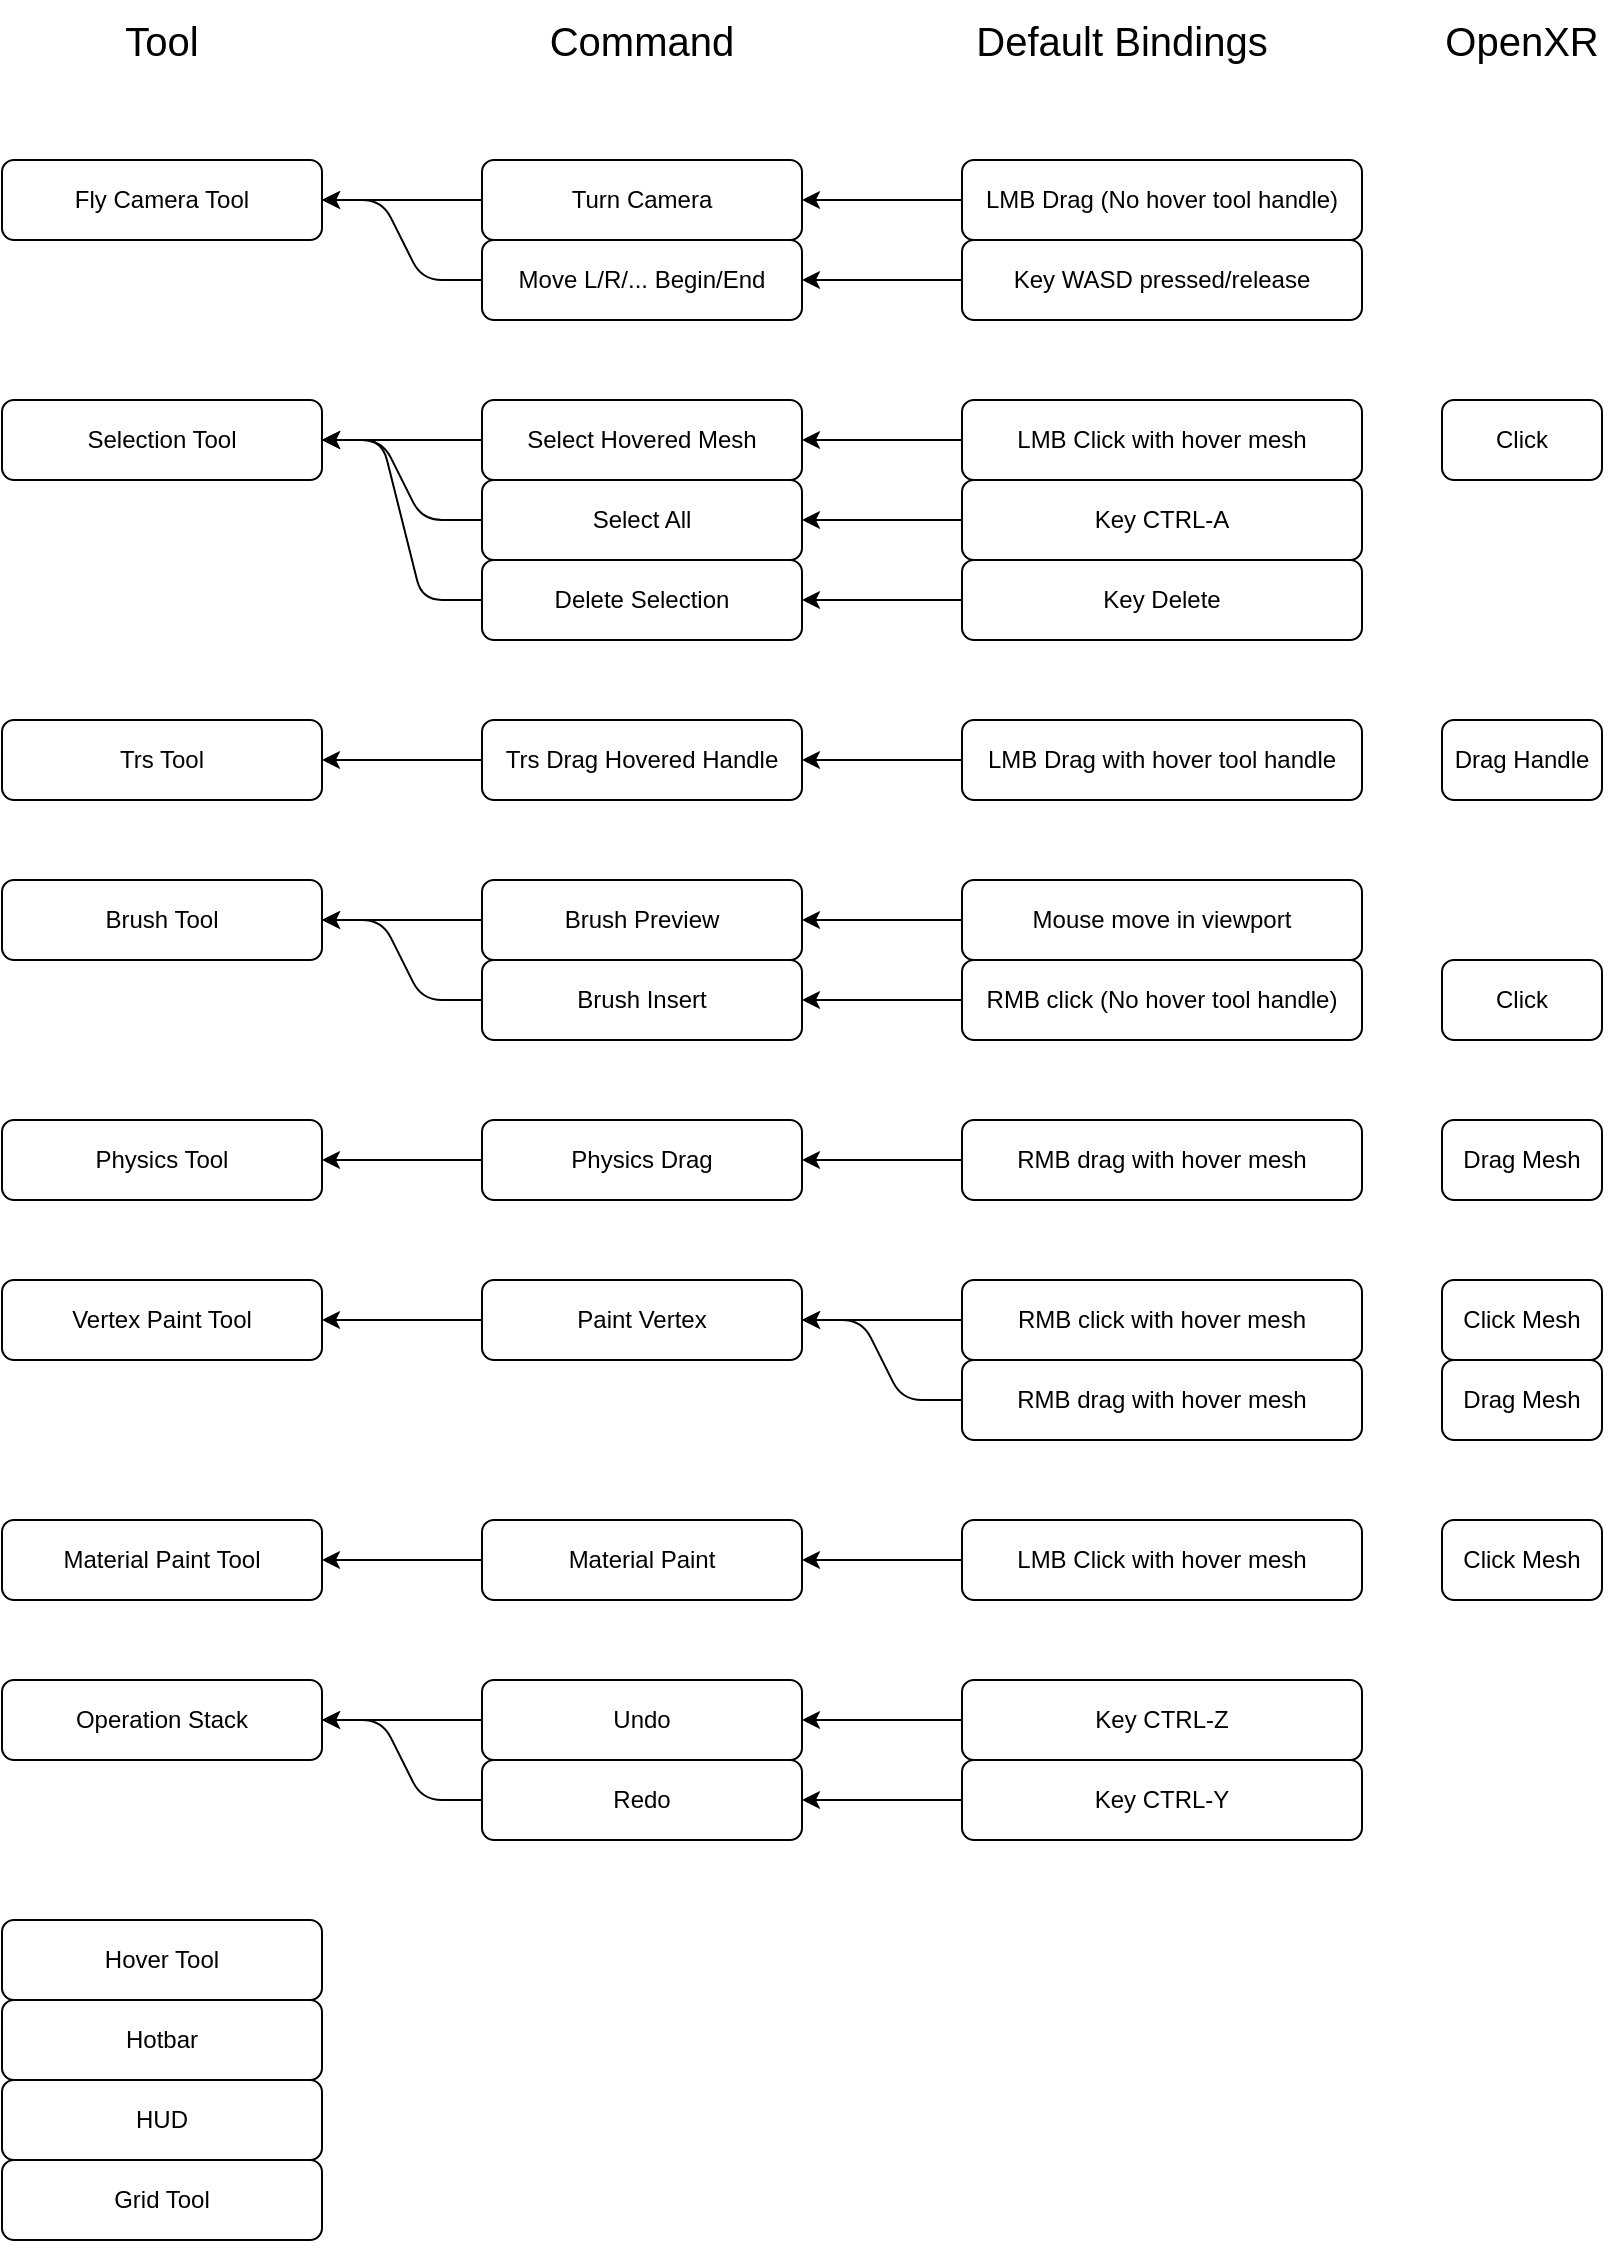 <mxfile>
    <diagram id="o3DfANCC2KI2XuiQe4bT" name="Page-1">
        <mxGraphModel dx="2014" dy="1131" grid="0" gridSize="10" guides="1" tooltips="1" connect="1" arrows="1" fold="1" page="1" pageScale="1" pageWidth="827" pageHeight="1169" math="0" shadow="0">
            <root>
                <mxCell id="0"/>
                <mxCell id="1" parent="0"/>
                <mxCell id="2" value="Selection Tool" style="rounded=1;whiteSpace=wrap;html=1;fillColor=none;" parent="1" vertex="1">
                    <mxGeometry y="200" width="160" height="40" as="geometry"/>
                </mxCell>
                <mxCell id="3" value="Trs Tool" style="rounded=1;whiteSpace=wrap;html=1;" parent="1" vertex="1">
                    <mxGeometry y="360" width="160" height="40" as="geometry"/>
                </mxCell>
                <mxCell id="4" value="Hover Tool" style="rounded=1;whiteSpace=wrap;html=1;fillColor=none;" parent="1" vertex="1">
                    <mxGeometry y="960" width="160" height="40" as="geometry"/>
                </mxCell>
                <mxCell id="5" value="Grid Tool" style="rounded=1;whiteSpace=wrap;html=1;fillColor=none;" parent="1" vertex="1">
                    <mxGeometry y="1080" width="160" height="40" as="geometry"/>
                </mxCell>
                <mxCell id="6" value="Brush Tool" style="rounded=1;whiteSpace=wrap;html=1;" parent="1" vertex="1">
                    <mxGeometry y="440" width="160" height="40" as="geometry"/>
                </mxCell>
                <mxCell id="7" value="Physics Tool" style="rounded=1;whiteSpace=wrap;html=1;fillColor=none;" parent="1" vertex="1">
                    <mxGeometry y="560" width="160" height="40" as="geometry"/>
                </mxCell>
                <mxCell id="67" style="edgeStyle=entityRelationEdgeStyle;html=1;" parent="1" source="8" target="2" edge="1">
                    <mxGeometry relative="1" as="geometry"/>
                </mxCell>
                <mxCell id="8" value="Select Hovered Mesh" style="rounded=1;whiteSpace=wrap;html=1;fillColor=none;" parent="1" vertex="1">
                    <mxGeometry x="240" y="200" width="160" height="40" as="geometry"/>
                </mxCell>
                <mxCell id="68" style="edgeStyle=entityRelationEdgeStyle;html=1;" parent="1" source="9" target="2" edge="1">
                    <mxGeometry relative="1" as="geometry"/>
                </mxCell>
                <mxCell id="9" value="Select All" style="rounded=1;whiteSpace=wrap;html=1;fillColor=none;" parent="1" vertex="1">
                    <mxGeometry x="240" y="240" width="160" height="40" as="geometry"/>
                </mxCell>
                <mxCell id="69" style="edgeStyle=entityRelationEdgeStyle;html=1;entryX=1;entryY=0.5;entryDx=0;entryDy=0;" parent="1" source="10" target="2" edge="1">
                    <mxGeometry relative="1" as="geometry"/>
                </mxCell>
                <mxCell id="10" value="Delete Selection" style="rounded=1;whiteSpace=wrap;html=1;fillColor=none;" parent="1" vertex="1">
                    <mxGeometry x="240" y="280" width="160" height="40" as="geometry"/>
                </mxCell>
                <mxCell id="70" style="edgeStyle=entityRelationEdgeStyle;html=1;entryX=1;entryY=0.5;entryDx=0;entryDy=0;" parent="1" source="11" target="3" edge="1">
                    <mxGeometry relative="1" as="geometry"/>
                </mxCell>
                <mxCell id="11" value="Trs Drag Hovered Handle" style="rounded=1;whiteSpace=wrap;html=1;fillColor=none;" parent="1" vertex="1">
                    <mxGeometry x="240" y="360" width="160" height="40" as="geometry"/>
                </mxCell>
                <mxCell id="71" style="edgeStyle=entityRelationEdgeStyle;html=1;entryX=1;entryY=0.5;entryDx=0;entryDy=0;" parent="1" source="12" target="6" edge="1">
                    <mxGeometry relative="1" as="geometry"/>
                </mxCell>
                <mxCell id="12" value="Brush Preview" style="rounded=1;whiteSpace=wrap;html=1;fillColor=none;" parent="1" vertex="1">
                    <mxGeometry x="240" y="440" width="160" height="40" as="geometry"/>
                </mxCell>
                <mxCell id="72" style="edgeStyle=entityRelationEdgeStyle;html=1;entryX=1;entryY=0.5;entryDx=0;entryDy=0;" parent="1" source="13" target="6" edge="1">
                    <mxGeometry relative="1" as="geometry"/>
                </mxCell>
                <mxCell id="13" value="Brush Insert" style="rounded=1;whiteSpace=wrap;html=1;fillColor=none;" parent="1" vertex="1">
                    <mxGeometry x="240" y="480" width="160" height="40" as="geometry"/>
                </mxCell>
                <mxCell id="14" value="Fly Camera Tool" style="rounded=1;whiteSpace=wrap;html=1;fillColor=none;strokeColor=default;" parent="1" vertex="1">
                    <mxGeometry y="80" width="160" height="40" as="geometry"/>
                </mxCell>
                <mxCell id="65" style="edgeStyle=entityRelationEdgeStyle;html=1;entryX=1;entryY=0.5;entryDx=0;entryDy=0;" parent="1" source="15" target="14" edge="1">
                    <mxGeometry relative="1" as="geometry"/>
                </mxCell>
                <mxCell id="15" value="Turn Camera" style="rounded=1;whiteSpace=wrap;html=1;fillColor=none;" parent="1" vertex="1">
                    <mxGeometry x="240" y="80" width="160" height="40" as="geometry"/>
                </mxCell>
                <mxCell id="66" style="edgeStyle=entityRelationEdgeStyle;html=1;entryX=1;entryY=0.5;entryDx=0;entryDy=0;" parent="1" source="16" target="14" edge="1">
                    <mxGeometry relative="1" as="geometry"/>
                </mxCell>
                <mxCell id="16" value="Move L/R/... Begin/End" style="rounded=1;whiteSpace=wrap;html=1;fillColor=none;" parent="1" vertex="1">
                    <mxGeometry x="240" y="120" width="160" height="40" as="geometry"/>
                </mxCell>
                <mxCell id="73" style="edgeStyle=entityRelationEdgeStyle;html=1;entryX=1;entryY=0.5;entryDx=0;entryDy=0;" parent="1" source="17" target="7" edge="1">
                    <mxGeometry relative="1" as="geometry"/>
                </mxCell>
                <mxCell id="17" value="Physics Drag" style="rounded=1;whiteSpace=wrap;html=1;fillColor=none;" parent="1" vertex="1">
                    <mxGeometry x="240" y="560" width="160" height="40" as="geometry"/>
                </mxCell>
                <mxCell id="60" style="edgeStyle=entityRelationEdgeStyle;html=1;" parent="1" source="28" target="15" edge="1">
                    <mxGeometry relative="1" as="geometry"/>
                </mxCell>
                <mxCell id="28" value="LMB Drag (No hover tool handle)" style="rounded=1;whiteSpace=wrap;html=1;" parent="1" vertex="1">
                    <mxGeometry x="480" y="80" width="200" height="40" as="geometry"/>
                </mxCell>
                <mxCell id="61" style="edgeStyle=entityRelationEdgeStyle;html=1;" parent="1" source="29" target="16" edge="1">
                    <mxGeometry relative="1" as="geometry"/>
                </mxCell>
                <mxCell id="29" value="Key WASD pressed/release" style="rounded=1;whiteSpace=wrap;html=1;" parent="1" vertex="1">
                    <mxGeometry x="480" y="120" width="200" height="40" as="geometry"/>
                </mxCell>
                <mxCell id="62" style="edgeStyle=entityRelationEdgeStyle;html=1;" parent="1" source="30" target="8" edge="1">
                    <mxGeometry relative="1" as="geometry"/>
                </mxCell>
                <mxCell id="30" value="LMB Click with hover mesh" style="rounded=1;whiteSpace=wrap;html=1;" parent="1" vertex="1">
                    <mxGeometry x="480" y="200" width="200" height="40" as="geometry"/>
                </mxCell>
                <mxCell id="63" style="edgeStyle=entityRelationEdgeStyle;html=1;" parent="1" source="31" target="9" edge="1">
                    <mxGeometry relative="1" as="geometry"/>
                </mxCell>
                <mxCell id="31" value="Key CTRL-A" style="rounded=1;whiteSpace=wrap;html=1;" parent="1" vertex="1">
                    <mxGeometry x="480" y="240" width="200" height="40" as="geometry"/>
                </mxCell>
                <mxCell id="64" style="edgeStyle=entityRelationEdgeStyle;html=1;" parent="1" source="32" target="10" edge="1">
                    <mxGeometry relative="1" as="geometry"/>
                </mxCell>
                <mxCell id="32" value="Key Delete" style="rounded=1;whiteSpace=wrap;html=1;" parent="1" vertex="1">
                    <mxGeometry x="480" y="280" width="200" height="40" as="geometry"/>
                </mxCell>
                <mxCell id="78" style="edgeStyle=entityRelationEdgeStyle;html=1;" parent="1" source="33" target="11" edge="1">
                    <mxGeometry relative="1" as="geometry"/>
                </mxCell>
                <mxCell id="33" value="LMB Drag with hover tool handle" style="rounded=1;whiteSpace=wrap;html=1;" parent="1" vertex="1">
                    <mxGeometry x="480" y="360" width="200" height="40" as="geometry"/>
                </mxCell>
                <mxCell id="79" style="edgeStyle=entityRelationEdgeStyle;html=1;entryX=1;entryY=0.5;entryDx=0;entryDy=0;" parent="1" source="34" target="12" edge="1">
                    <mxGeometry relative="1" as="geometry"/>
                </mxCell>
                <mxCell id="34" value="Mouse move in viewport" style="rounded=1;whiteSpace=wrap;html=1;" parent="1" vertex="1">
                    <mxGeometry x="480" y="440" width="200" height="40" as="geometry"/>
                </mxCell>
                <mxCell id="80" style="edgeStyle=entityRelationEdgeStyle;html=1;" parent="1" source="35" target="13" edge="1">
                    <mxGeometry relative="1" as="geometry"/>
                </mxCell>
                <mxCell id="35" value="RMB click (No hover tool handle)" style="rounded=1;whiteSpace=wrap;html=1;" parent="1" vertex="1">
                    <mxGeometry x="480" y="480" width="200" height="40" as="geometry"/>
                </mxCell>
                <mxCell id="81" style="edgeStyle=entityRelationEdgeStyle;html=1;entryX=1;entryY=0.5;entryDx=0;entryDy=0;" parent="1" source="36" target="17" edge="1">
                    <mxGeometry relative="1" as="geometry"/>
                </mxCell>
                <mxCell id="36" value="RMB drag with hover mesh" style="rounded=1;whiteSpace=wrap;html=1;" parent="1" vertex="1">
                    <mxGeometry x="480" y="560" width="200" height="40" as="geometry"/>
                </mxCell>
                <mxCell id="38" value="Vertex Paint Tool" style="rounded=1;whiteSpace=wrap;html=1;fillColor=none;" parent="1" vertex="1">
                    <mxGeometry y="640" width="160" height="40" as="geometry"/>
                </mxCell>
                <mxCell id="74" style="edgeStyle=entityRelationEdgeStyle;html=1;entryX=1;entryY=0.5;entryDx=0;entryDy=0;" parent="1" source="39" target="38" edge="1">
                    <mxGeometry relative="1" as="geometry"/>
                </mxCell>
                <mxCell id="39" value="Paint Vertex" style="rounded=1;whiteSpace=wrap;html=1;fillColor=none;" parent="1" vertex="1">
                    <mxGeometry x="240" y="640" width="160" height="40" as="geometry"/>
                </mxCell>
                <mxCell id="82" style="edgeStyle=entityRelationEdgeStyle;html=1;" parent="1" source="40" target="39" edge="1">
                    <mxGeometry relative="1" as="geometry"/>
                </mxCell>
                <mxCell id="40" value="RMB click with hover mesh" style="rounded=1;whiteSpace=wrap;html=1;fillColor=none;" parent="1" vertex="1">
                    <mxGeometry x="480" y="640" width="200" height="40" as="geometry"/>
                </mxCell>
                <mxCell id="83" style="edgeStyle=entityRelationEdgeStyle;html=1;entryX=1;entryY=0.5;entryDx=0;entryDy=0;" parent="1" source="41" target="39" edge="1">
                    <mxGeometry relative="1" as="geometry"/>
                </mxCell>
                <mxCell id="41" value="RMB drag with hover mesh" style="rounded=1;whiteSpace=wrap;html=1;fillColor=none;" parent="1" vertex="1">
                    <mxGeometry x="480" y="680" width="200" height="40" as="geometry"/>
                </mxCell>
                <mxCell id="45" value="Material Paint Tool" style="rounded=1;whiteSpace=wrap;html=1;fillColor=none;" parent="1" vertex="1">
                    <mxGeometry y="760" width="160" height="40" as="geometry"/>
                </mxCell>
                <mxCell id="75" style="edgeStyle=entityRelationEdgeStyle;html=1;entryX=1;entryY=0.5;entryDx=0;entryDy=0;" parent="1" source="46" target="45" edge="1">
                    <mxGeometry relative="1" as="geometry"/>
                </mxCell>
                <mxCell id="46" value="Material Paint" style="rounded=1;whiteSpace=wrap;html=1;fillColor=none;" parent="1" vertex="1">
                    <mxGeometry x="240" y="760" width="160" height="40" as="geometry"/>
                </mxCell>
                <mxCell id="84" style="edgeStyle=entityRelationEdgeStyle;html=1;entryX=1;entryY=0.5;entryDx=0;entryDy=0;" parent="1" source="47" target="46" edge="1">
                    <mxGeometry relative="1" as="geometry"/>
                </mxCell>
                <mxCell id="47" value="LMB Click with hover mesh" style="rounded=1;whiteSpace=wrap;html=1;fillColor=none;" parent="1" vertex="1">
                    <mxGeometry x="480" y="760" width="200" height="40" as="geometry"/>
                </mxCell>
                <mxCell id="50" value="Hotbar" style="rounded=1;whiteSpace=wrap;html=1;fillColor=none;" parent="1" vertex="1">
                    <mxGeometry y="1000" width="160" height="40" as="geometry"/>
                </mxCell>
                <mxCell id="51" value="HUD" style="rounded=1;whiteSpace=wrap;html=1;fillColor=none;" parent="1" vertex="1">
                    <mxGeometry y="1040" width="160" height="40" as="geometry"/>
                </mxCell>
                <mxCell id="52" value="Operation Stack" style="rounded=1;whiteSpace=wrap;html=1;fillColor=none;" parent="1" vertex="1">
                    <mxGeometry y="840" width="160" height="40" as="geometry"/>
                </mxCell>
                <mxCell id="76" style="edgeStyle=entityRelationEdgeStyle;html=1;" parent="1" source="53" target="52" edge="1">
                    <mxGeometry relative="1" as="geometry"/>
                </mxCell>
                <mxCell id="53" value="Undo" style="rounded=1;whiteSpace=wrap;html=1;fillColor=none;" parent="1" vertex="1">
                    <mxGeometry x="240" y="840" width="160" height="40" as="geometry"/>
                </mxCell>
                <mxCell id="77" style="edgeStyle=entityRelationEdgeStyle;html=1;entryX=1;entryY=0.5;entryDx=0;entryDy=0;" parent="1" source="54" target="52" edge="1">
                    <mxGeometry relative="1" as="geometry"/>
                </mxCell>
                <mxCell id="54" value="Redo" style="rounded=1;whiteSpace=wrap;html=1;fillColor=none;" parent="1" vertex="1">
                    <mxGeometry x="240" y="880" width="160" height="40" as="geometry"/>
                </mxCell>
                <mxCell id="85" style="edgeStyle=entityRelationEdgeStyle;html=1;" parent="1" source="57" target="53" edge="1">
                    <mxGeometry relative="1" as="geometry"/>
                </mxCell>
                <mxCell id="57" value="Key CTRL-Z" style="rounded=1;whiteSpace=wrap;html=1;fillColor=none;" parent="1" vertex="1">
                    <mxGeometry x="480" y="840" width="200" height="40" as="geometry"/>
                </mxCell>
                <mxCell id="86" style="edgeStyle=entityRelationEdgeStyle;html=1;" parent="1" source="58" target="54" edge="1">
                    <mxGeometry relative="1" as="geometry"/>
                </mxCell>
                <mxCell id="58" value="Key CTRL-Y" style="rounded=1;whiteSpace=wrap;html=1;fillColor=none;" parent="1" vertex="1">
                    <mxGeometry x="480" y="880" width="200" height="40" as="geometry"/>
                </mxCell>
                <mxCell id="87" value="Tool" style="text;html=1;strokeColor=none;fillColor=none;align=center;verticalAlign=middle;whiteSpace=wrap;rounded=0;fontSize=20;" parent="1" vertex="1">
                    <mxGeometry width="160" height="40" as="geometry"/>
                </mxCell>
                <mxCell id="88" value="Command" style="text;html=1;strokeColor=none;fillColor=none;align=center;verticalAlign=middle;whiteSpace=wrap;rounded=0;fontSize=20;" parent="1" vertex="1">
                    <mxGeometry x="240" width="160" height="40" as="geometry"/>
                </mxCell>
                <mxCell id="89" value="Default Bindings" style="text;html=1;strokeColor=none;fillColor=none;align=center;verticalAlign=middle;whiteSpace=wrap;rounded=0;fontSize=20;" parent="1" vertex="1">
                    <mxGeometry x="480" width="160" height="40" as="geometry"/>
                </mxCell>
                <mxCell id="90" value="OpenXR" style="text;html=1;strokeColor=none;fillColor=none;align=center;verticalAlign=middle;whiteSpace=wrap;rounded=0;fontSize=20;" parent="1" vertex="1">
                    <mxGeometry x="720" width="80" height="40" as="geometry"/>
                </mxCell>
                <mxCell id="91" value="Click" style="rounded=1;whiteSpace=wrap;html=1;fillColor=none;" parent="1" vertex="1">
                    <mxGeometry x="720" y="200" width="80" height="40" as="geometry"/>
                </mxCell>
                <mxCell id="92" value="Drag Handle" style="rounded=1;whiteSpace=wrap;html=1;fillColor=none;" parent="1" vertex="1">
                    <mxGeometry x="720" y="360" width="80" height="40" as="geometry"/>
                </mxCell>
                <mxCell id="93" value="Click" style="rounded=1;whiteSpace=wrap;html=1;fillColor=none;" parent="1" vertex="1">
                    <mxGeometry x="720" y="480" width="80" height="40" as="geometry"/>
                </mxCell>
                <mxCell id="94" value="Drag Mesh" style="rounded=1;whiteSpace=wrap;html=1;fillColor=none;" parent="1" vertex="1">
                    <mxGeometry x="720" y="560" width="80" height="40" as="geometry"/>
                </mxCell>
                <mxCell id="95" value="Click Mesh" style="rounded=1;whiteSpace=wrap;html=1;fillColor=none;" parent="1" vertex="1">
                    <mxGeometry x="720" y="640" width="80" height="40" as="geometry"/>
                </mxCell>
                <mxCell id="97" value="Drag Mesh" style="rounded=1;whiteSpace=wrap;html=1;fillColor=none;" parent="1" vertex="1">
                    <mxGeometry x="720" y="680" width="80" height="40" as="geometry"/>
                </mxCell>
                <mxCell id="98" value="Click Mesh" style="rounded=1;whiteSpace=wrap;html=1;fillColor=none;" parent="1" vertex="1">
                    <mxGeometry x="720" y="760" width="80" height="40" as="geometry"/>
                </mxCell>
            </root>
        </mxGraphModel>
    </diagram>
</mxfile>
